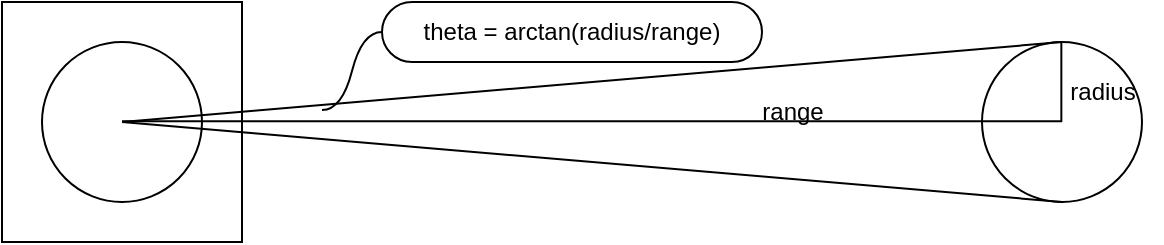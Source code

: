 <mxfile version="26.2.2">
  <diagram name="Page-1" id="XWObdasLV2xh_aRu7Oot">
    <mxGraphModel dx="739" dy="688" grid="1" gridSize="10" guides="1" tooltips="1" connect="1" arrows="1" fold="1" page="1" pageScale="1" pageWidth="1100" pageHeight="850" math="0" shadow="0">
      <root>
        <mxCell id="0" />
        <mxCell id="1" parent="0" />
        <mxCell id="GU_a_yovUlzbdIzFkT-Y-2" value="" style="whiteSpace=wrap;html=1;aspect=fixed;" vertex="1" parent="1">
          <mxGeometry x="290" y="260" width="120" height="120" as="geometry" />
        </mxCell>
        <mxCell id="GU_a_yovUlzbdIzFkT-Y-1" value="" style="ellipse;whiteSpace=wrap;html=1;aspect=fixed;" vertex="1" parent="1">
          <mxGeometry x="310" y="280" width="80" height="80" as="geometry" />
        </mxCell>
        <mxCell id="GU_a_yovUlzbdIzFkT-Y-3" value="" style="ellipse;whiteSpace=wrap;html=1;aspect=fixed;" vertex="1" parent="1">
          <mxGeometry x="780" y="280" width="80" height="80" as="geometry" />
        </mxCell>
        <mxCell id="GU_a_yovUlzbdIzFkT-Y-4" value="" style="endArrow=none;html=1;rounded=0;entryX=0.5;entryY=0;entryDx=0;entryDy=0;exitX=0.5;exitY=0.5;exitDx=0;exitDy=0;exitPerimeter=0;" edge="1" parent="1" source="GU_a_yovUlzbdIzFkT-Y-1" target="GU_a_yovUlzbdIzFkT-Y-3">
          <mxGeometry width="50" height="50" relative="1" as="geometry">
            <mxPoint x="370" y="410" as="sourcePoint" />
            <mxPoint x="580" y="500" as="targetPoint" />
          </mxGeometry>
        </mxCell>
        <mxCell id="GU_a_yovUlzbdIzFkT-Y-5" value="" style="endArrow=none;html=1;rounded=0;entryX=0.5;entryY=1;entryDx=0;entryDy=0;" edge="1" parent="1" target="GU_a_yovUlzbdIzFkT-Y-3">
          <mxGeometry width="50" height="50" relative="1" as="geometry">
            <mxPoint x="350" y="320" as="sourcePoint" />
            <mxPoint x="800.14" y="363.61" as="targetPoint" />
          </mxGeometry>
        </mxCell>
        <mxCell id="GU_a_yovUlzbdIzFkT-Y-6" value="" style="endArrow=none;html=1;rounded=0;" edge="1" parent="1">
          <mxGeometry width="50" height="50" relative="1" as="geometry">
            <mxPoint x="350" y="319.67" as="sourcePoint" />
            <mxPoint x="820" y="319.67" as="targetPoint" />
          </mxGeometry>
        </mxCell>
        <mxCell id="GU_a_yovUlzbdIzFkT-Y-7" value="" style="endArrow=none;html=1;rounded=0;" edge="1" parent="1">
          <mxGeometry width="50" height="50" relative="1" as="geometry">
            <mxPoint x="819.67" y="320" as="sourcePoint" />
            <mxPoint x="819.67" y="280" as="targetPoint" />
          </mxGeometry>
        </mxCell>
        <mxCell id="GU_a_yovUlzbdIzFkT-Y-8" value="radius" style="text;html=1;align=center;verticalAlign=middle;resizable=0;points=[];autosize=1;strokeColor=none;fillColor=none;" vertex="1" parent="1">
          <mxGeometry x="810" y="290" width="60" height="30" as="geometry" />
        </mxCell>
        <mxCell id="GU_a_yovUlzbdIzFkT-Y-9" value="range" style="text;html=1;align=center;verticalAlign=middle;resizable=0;points=[];autosize=1;strokeColor=none;fillColor=none;" vertex="1" parent="1">
          <mxGeometry x="660" y="300" width="50" height="30" as="geometry" />
        </mxCell>
        <mxCell id="GU_a_yovUlzbdIzFkT-Y-10" value="theta = arctan(radius/range)" style="whiteSpace=wrap;html=1;rounded=1;arcSize=50;align=center;verticalAlign=middle;strokeWidth=1;autosize=1;spacing=4;treeFolding=1;treeMoving=1;newEdgeStyle={&quot;edgeStyle&quot;:&quot;entityRelationEdgeStyle&quot;,&quot;startArrow&quot;:&quot;none&quot;,&quot;endArrow&quot;:&quot;none&quot;,&quot;segment&quot;:10,&quot;curved&quot;:1,&quot;sourcePerimeterSpacing&quot;:0,&quot;targetPerimeterSpacing&quot;:0};" vertex="1" parent="1">
          <mxGeometry x="480" y="260" width="190" height="30" as="geometry" />
        </mxCell>
        <mxCell id="GU_a_yovUlzbdIzFkT-Y-11" value="" style="edgeStyle=entityRelationEdgeStyle;startArrow=none;endArrow=none;segment=10;curved=1;sourcePerimeterSpacing=0;targetPerimeterSpacing=0;rounded=0;" edge="1" target="GU_a_yovUlzbdIzFkT-Y-10" parent="1">
          <mxGeometry relative="1" as="geometry">
            <mxPoint x="450" y="314" as="sourcePoint" />
          </mxGeometry>
        </mxCell>
      </root>
    </mxGraphModel>
  </diagram>
</mxfile>
